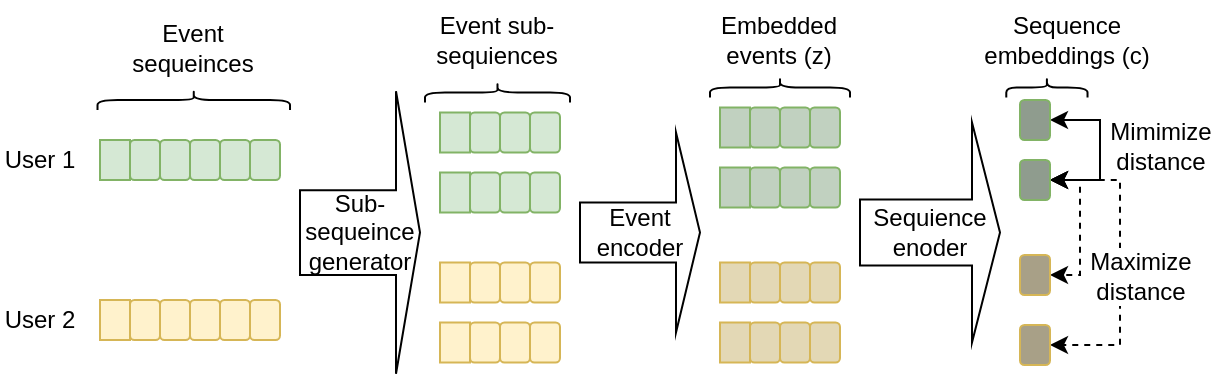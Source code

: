 <mxfile version="12.4.2" type="device" pages="1"><diagram id="IPytGCGurdCVuutVTRu7" name="Page-1"><mxGraphModel dx="1246" dy="971" grid="1" gridSize="10" guides="1" tooltips="1" connect="1" arrows="1" fold="1" page="1" pageScale="1" pageWidth="1169" pageHeight="827" math="0" shadow="0"><root><mxCell id="0"/><mxCell id="1" parent="0"/><mxCell id="b0vI7ONN-JQgdt3cu2z1-1" value="" style="rounded=1;whiteSpace=wrap;html=1;fillColor=#d5e8d4;strokeColor=#82b366;gradientColor=none;arcSize=0;" vertex="1" parent="1"><mxGeometry x="250" y="190" width="15" height="20" as="geometry"/></mxCell><mxCell id="b0vI7ONN-JQgdt3cu2z1-2" value="" style="rounded=1;whiteSpace=wrap;html=1;fillColor=#d5e8d4;strokeColor=#82b366;gradientColor=none;" vertex="1" parent="1"><mxGeometry x="265" y="190" width="15" height="20" as="geometry"/></mxCell><mxCell id="b0vI7ONN-JQgdt3cu2z1-3" value="" style="rounded=1;whiteSpace=wrap;html=1;fillColor=#d5e8d4;strokeColor=#82b366;gradientColor=none;" vertex="1" parent="1"><mxGeometry x="280" y="190" width="15" height="20" as="geometry"/></mxCell><mxCell id="b0vI7ONN-JQgdt3cu2z1-4" value="" style="rounded=1;whiteSpace=wrap;html=1;fillColor=#d5e8d4;strokeColor=#82b366;gradientColor=none;" vertex="1" parent="1"><mxGeometry x="295" y="190" width="15" height="20" as="geometry"/></mxCell><mxCell id="b0vI7ONN-JQgdt3cu2z1-5" value="" style="rounded=1;whiteSpace=wrap;html=1;fillColor=#d5e8d4;strokeColor=#82b366;gradientColor=none;" vertex="1" parent="1"><mxGeometry x="310" y="190" width="15" height="20" as="geometry"/></mxCell><mxCell id="b0vI7ONN-JQgdt3cu2z1-6" value="" style="rounded=1;whiteSpace=wrap;html=1;fillColor=#d5e8d4;strokeColor=#82b366;gradientColor=none;" vertex="1" parent="1"><mxGeometry x="325" y="190" width="15" height="20" as="geometry"/></mxCell><mxCell id="b0vI7ONN-JQgdt3cu2z1-30" value="Event encoder" style="shape=singleArrow;whiteSpace=wrap;html=1;gradientColor=none;" vertex="1" parent="1"><mxGeometry x="490" y="186.25" width="60" height="100" as="geometry"/></mxCell><mxCell id="b0vI7ONN-JQgdt3cu2z1-31" value="Sub-sequeince generator" style="shape=singleArrow;whiteSpace=wrap;html=1;gradientColor=none;" vertex="1" parent="1"><mxGeometry x="350" y="165.63" width="60" height="141.25" as="geometry"/></mxCell><mxCell id="b0vI7ONN-JQgdt3cu2z1-51" value="" style="rounded=1;whiteSpace=wrap;html=1;fillColor=#fff2cc;strokeColor=#d6b656;arcSize=0;" vertex="1" parent="1"><mxGeometry x="250" y="270" width="15" height="20" as="geometry"/></mxCell><mxCell id="b0vI7ONN-JQgdt3cu2z1-52" value="" style="rounded=1;whiteSpace=wrap;html=1;fillColor=#fff2cc;strokeColor=#d6b656;" vertex="1" parent="1"><mxGeometry x="265" y="270" width="15" height="20" as="geometry"/></mxCell><mxCell id="b0vI7ONN-JQgdt3cu2z1-53" value="" style="rounded=1;whiteSpace=wrap;html=1;fillColor=#fff2cc;strokeColor=#d6b656;" vertex="1" parent="1"><mxGeometry x="280" y="270" width="15" height="20" as="geometry"/></mxCell><mxCell id="b0vI7ONN-JQgdt3cu2z1-54" value="" style="rounded=1;whiteSpace=wrap;html=1;fillColor=#fff2cc;strokeColor=#d6b656;" vertex="1" parent="1"><mxGeometry x="295" y="270" width="15" height="20" as="geometry"/></mxCell><mxCell id="b0vI7ONN-JQgdt3cu2z1-55" value="" style="rounded=1;whiteSpace=wrap;html=1;fillColor=#fff2cc;strokeColor=#d6b656;" vertex="1" parent="1"><mxGeometry x="310" y="270" width="15" height="20" as="geometry"/></mxCell><mxCell id="b0vI7ONN-JQgdt3cu2z1-56" value="" style="rounded=1;whiteSpace=wrap;html=1;fillColor=#fff2cc;strokeColor=#d6b656;" vertex="1" parent="1"><mxGeometry x="325" y="270" width="15" height="20" as="geometry"/></mxCell><mxCell id="b0vI7ONN-JQgdt3cu2z1-57" value="" style="rounded=1;whiteSpace=wrap;html=1;fillColor=#d5e8d4;strokeColor=#82b366;gradientColor=none;arcSize=0;" vertex="1" parent="1"><mxGeometry x="420" y="176.25" width="15" height="20" as="geometry"/></mxCell><mxCell id="b0vI7ONN-JQgdt3cu2z1-58" value="" style="rounded=1;whiteSpace=wrap;html=1;fillColor=#d5e8d4;strokeColor=#82b366;gradientColor=none;" vertex="1" parent="1"><mxGeometry x="435" y="176.25" width="15" height="20" as="geometry"/></mxCell><mxCell id="b0vI7ONN-JQgdt3cu2z1-59" value="" style="rounded=1;whiteSpace=wrap;html=1;fillColor=#d5e8d4;strokeColor=#82b366;gradientColor=none;" vertex="1" parent="1"><mxGeometry x="450" y="176.25" width="15" height="20" as="geometry"/></mxCell><mxCell id="b0vI7ONN-JQgdt3cu2z1-60" value="" style="rounded=1;whiteSpace=wrap;html=1;fillColor=#d5e8d4;strokeColor=#82b366;gradientColor=none;" vertex="1" parent="1"><mxGeometry x="465" y="176.25" width="15" height="20" as="geometry"/></mxCell><mxCell id="b0vI7ONN-JQgdt3cu2z1-61" value="" style="rounded=1;whiteSpace=wrap;html=1;fillColor=#d5e8d4;strokeColor=#82b366;gradientColor=none;arcSize=0;" vertex="1" parent="1"><mxGeometry x="420" y="206.25" width="15" height="20" as="geometry"/></mxCell><mxCell id="b0vI7ONN-JQgdt3cu2z1-62" value="" style="rounded=1;whiteSpace=wrap;html=1;fillColor=#d5e8d4;strokeColor=#82b366;gradientColor=none;" vertex="1" parent="1"><mxGeometry x="435" y="206.25" width="15" height="20" as="geometry"/></mxCell><mxCell id="b0vI7ONN-JQgdt3cu2z1-63" value="" style="rounded=1;whiteSpace=wrap;html=1;fillColor=#d5e8d4;strokeColor=#82b366;gradientColor=none;" vertex="1" parent="1"><mxGeometry x="450" y="206.25" width="15" height="20" as="geometry"/></mxCell><mxCell id="b0vI7ONN-JQgdt3cu2z1-64" value="" style="rounded=1;whiteSpace=wrap;html=1;fillColor=#d5e8d4;strokeColor=#82b366;gradientColor=none;" vertex="1" parent="1"><mxGeometry x="465" y="206.25" width="15" height="20" as="geometry"/></mxCell><mxCell id="b0vI7ONN-JQgdt3cu2z1-65" value="" style="rounded=1;whiteSpace=wrap;html=1;fillColor=#fff2cc;strokeColor=#d6b656;arcSize=0;" vertex="1" parent="1"><mxGeometry x="420" y="251.25" width="15" height="20" as="geometry"/></mxCell><mxCell id="b0vI7ONN-JQgdt3cu2z1-66" value="" style="rounded=1;whiteSpace=wrap;html=1;fillColor=#fff2cc;strokeColor=#d6b656;" vertex="1" parent="1"><mxGeometry x="435" y="251.25" width="15" height="20" as="geometry"/></mxCell><mxCell id="b0vI7ONN-JQgdt3cu2z1-67" value="" style="rounded=1;whiteSpace=wrap;html=1;fillColor=#fff2cc;strokeColor=#d6b656;" vertex="1" parent="1"><mxGeometry x="450" y="251.25" width="15" height="20" as="geometry"/></mxCell><mxCell id="b0vI7ONN-JQgdt3cu2z1-68" value="" style="rounded=1;whiteSpace=wrap;html=1;fillColor=#fff2cc;strokeColor=#d6b656;" vertex="1" parent="1"><mxGeometry x="465" y="251.25" width="15" height="20" as="geometry"/></mxCell><mxCell id="b0vI7ONN-JQgdt3cu2z1-69" value="" style="rounded=1;whiteSpace=wrap;html=1;fillColor=#fff2cc;strokeColor=#d6b656;arcSize=0;" vertex="1" parent="1"><mxGeometry x="420" y="281.25" width="15" height="20" as="geometry"/></mxCell><mxCell id="b0vI7ONN-JQgdt3cu2z1-70" value="" style="rounded=1;whiteSpace=wrap;html=1;fillColor=#fff2cc;strokeColor=#d6b656;" vertex="1" parent="1"><mxGeometry x="435" y="281.25" width="15" height="20" as="geometry"/></mxCell><mxCell id="b0vI7ONN-JQgdt3cu2z1-71" value="" style="rounded=1;whiteSpace=wrap;html=1;fillColor=#fff2cc;strokeColor=#d6b656;" vertex="1" parent="1"><mxGeometry x="450" y="281.25" width="15" height="20" as="geometry"/></mxCell><mxCell id="b0vI7ONN-JQgdt3cu2z1-72" value="" style="rounded=1;whiteSpace=wrap;html=1;fillColor=#fff2cc;strokeColor=#d6b656;" vertex="1" parent="1"><mxGeometry x="465" y="281.25" width="15" height="20" as="geometry"/></mxCell><mxCell id="b0vI7ONN-JQgdt3cu2z1-74" value="Sequience enoder" style="shape=singleArrow;whiteSpace=wrap;html=1;gradientColor=none;" vertex="1" parent="1"><mxGeometry x="630" y="181.25" width="70" height="110" as="geometry"/></mxCell><mxCell id="b0vI7ONN-JQgdt3cu2z1-84" value="" style="rounded=1;whiteSpace=wrap;html=1;fillColor=#C1D1C0;strokeColor=#82b366;gradientColor=none;arcSize=0;" vertex="1" parent="1"><mxGeometry x="560" y="173.75" width="15" height="20" as="geometry"/></mxCell><mxCell id="b0vI7ONN-JQgdt3cu2z1-85" value="" style="rounded=1;whiteSpace=wrap;html=1;fillColor=#C1D1C0;strokeColor=#82b366;gradientColor=none;" vertex="1" parent="1"><mxGeometry x="575" y="173.75" width="15" height="20" as="geometry"/></mxCell><mxCell id="b0vI7ONN-JQgdt3cu2z1-86" value="" style="rounded=1;whiteSpace=wrap;html=1;fillColor=#C1D1C0;strokeColor=#82b366;gradientColor=none;" vertex="1" parent="1"><mxGeometry x="590" y="173.75" width="15" height="20" as="geometry"/></mxCell><mxCell id="b0vI7ONN-JQgdt3cu2z1-87" value="" style="rounded=1;whiteSpace=wrap;html=1;fillColor=#C1D1C0;strokeColor=#82b366;gradientColor=none;" vertex="1" parent="1"><mxGeometry x="605" y="173.75" width="15" height="20" as="geometry"/></mxCell><mxCell id="b0vI7ONN-JQgdt3cu2z1-88" value="" style="rounded=1;whiteSpace=wrap;html=1;fillColor=#C1D1C0;strokeColor=#82b366;gradientColor=none;arcSize=0;" vertex="1" parent="1"><mxGeometry x="560" y="203.75" width="15" height="20" as="geometry"/></mxCell><mxCell id="b0vI7ONN-JQgdt3cu2z1-89" value="" style="rounded=1;whiteSpace=wrap;html=1;fillColor=#C1D1C0;strokeColor=#82b366;gradientColor=none;" vertex="1" parent="1"><mxGeometry x="575" y="203.75" width="15" height="20" as="geometry"/></mxCell><mxCell id="b0vI7ONN-JQgdt3cu2z1-90" value="" style="rounded=1;whiteSpace=wrap;html=1;fillColor=#C1D1C0;strokeColor=#82b366;gradientColor=none;" vertex="1" parent="1"><mxGeometry x="590" y="203.75" width="15" height="20" as="geometry"/></mxCell><mxCell id="b0vI7ONN-JQgdt3cu2z1-91" value="" style="rounded=1;whiteSpace=wrap;html=1;fillColor=#C1D1C0;strokeColor=#82b366;gradientColor=none;" vertex="1" parent="1"><mxGeometry x="605" y="203.75" width="15" height="20" as="geometry"/></mxCell><mxCell id="b0vI7ONN-JQgdt3cu2z1-92" value="" style="rounded=1;whiteSpace=wrap;html=1;fillColor=#E3D8B5;strokeColor=#d6b656;arcSize=0;" vertex="1" parent="1"><mxGeometry x="560" y="251.25" width="15" height="20" as="geometry"/></mxCell><mxCell id="b0vI7ONN-JQgdt3cu2z1-93" value="" style="rounded=1;whiteSpace=wrap;html=1;fillColor=#E3D8B5;strokeColor=#d6b656;" vertex="1" parent="1"><mxGeometry x="575" y="251.25" width="15" height="20" as="geometry"/></mxCell><mxCell id="b0vI7ONN-JQgdt3cu2z1-94" value="" style="rounded=1;whiteSpace=wrap;html=1;fillColor=#E3D8B5;strokeColor=#d6b656;" vertex="1" parent="1"><mxGeometry x="590" y="251.25" width="15" height="20" as="geometry"/></mxCell><mxCell id="b0vI7ONN-JQgdt3cu2z1-95" value="" style="rounded=1;whiteSpace=wrap;html=1;fillColor=#E3D8B5;strokeColor=#d6b656;" vertex="1" parent="1"><mxGeometry x="605" y="251.25" width="15" height="20" as="geometry"/></mxCell><mxCell id="b0vI7ONN-JQgdt3cu2z1-96" value="" style="rounded=1;whiteSpace=wrap;html=1;fillColor=#E3D8B5;strokeColor=#d6b656;arcSize=0;" vertex="1" parent="1"><mxGeometry x="560" y="281.25" width="15" height="20" as="geometry"/></mxCell><mxCell id="b0vI7ONN-JQgdt3cu2z1-97" value="" style="rounded=1;whiteSpace=wrap;html=1;fillColor=#E3D8B5;strokeColor=#d6b656;" vertex="1" parent="1"><mxGeometry x="575" y="281.25" width="15" height="20" as="geometry"/></mxCell><mxCell id="b0vI7ONN-JQgdt3cu2z1-98" value="" style="rounded=1;whiteSpace=wrap;html=1;fillColor=#E3D8B5;strokeColor=#d6b656;" vertex="1" parent="1"><mxGeometry x="590" y="281.25" width="15" height="20" as="geometry"/></mxCell><mxCell id="b0vI7ONN-JQgdt3cu2z1-99" value="" style="rounded=1;whiteSpace=wrap;html=1;fillColor=#E3D8B5;strokeColor=#d6b656;" vertex="1" parent="1"><mxGeometry x="605" y="281.25" width="15" height="20" as="geometry"/></mxCell><mxCell id="b0vI7ONN-JQgdt3cu2z1-110" style="edgeStyle=orthogonalEdgeStyle;rounded=0;orthogonalLoop=1;jettySize=auto;html=1;entryX=1;entryY=0.5;entryDx=0;entryDy=0;startArrow=classic;startFill=1;exitX=1;exitY=0.5;exitDx=0;exitDy=0;" edge="1" parent="1" source="b0vI7ONN-JQgdt3cu2z1-101" target="b0vI7ONN-JQgdt3cu2z1-102"><mxGeometry relative="1" as="geometry"><Array as="points"><mxPoint x="750" y="180.5"/><mxPoint x="750" y="210.5"/></Array></mxGeometry></mxCell><mxCell id="b0vI7ONN-JQgdt3cu2z1-113" value="Mimimize&lt;br&gt;distance" style="text;html=1;align=center;verticalAlign=middle;resizable=0;points=[];;labelBackgroundColor=#ffffff;" vertex="1" connectable="0" parent="b0vI7ONN-JQgdt3cu2z1-110"><mxGeometry x="-0.386" y="-8" relative="1" as="geometry"><mxPoint x="30.57" y="4.43" as="offset"/></mxGeometry></mxCell><mxCell id="b0vI7ONN-JQgdt3cu2z1-101" value="" style="rounded=1;whiteSpace=wrap;html=1;fillColor=#8F9C8E;strokeColor=#82b366;gradientColor=none;" vertex="1" parent="1"><mxGeometry x="710" y="170" width="15" height="20" as="geometry"/></mxCell><mxCell id="b0vI7ONN-JQgdt3cu2z1-105" style="edgeStyle=orthogonalEdgeStyle;rounded=0;orthogonalLoop=1;jettySize=auto;html=1;startArrow=classic;startFill=1;dashed=1;" edge="1" parent="1" source="b0vI7ONN-JQgdt3cu2z1-102" target="b0vI7ONN-JQgdt3cu2z1-103"><mxGeometry relative="1" as="geometry"><Array as="points"><mxPoint x="740" y="209.5"/><mxPoint x="740" y="257.5"/></Array></mxGeometry></mxCell><mxCell id="b0vI7ONN-JQgdt3cu2z1-106" style="edgeStyle=orthogonalEdgeStyle;rounded=0;orthogonalLoop=1;jettySize=auto;html=1;entryX=1;entryY=0.5;entryDx=0;entryDy=0;dashed=1;startArrow=classic;startFill=1;" edge="1" parent="1" source="b0vI7ONN-JQgdt3cu2z1-102" target="b0vI7ONN-JQgdt3cu2z1-104"><mxGeometry relative="1" as="geometry"><Array as="points"><mxPoint x="760" y="209.5"/><mxPoint x="760" y="292.5"/></Array></mxGeometry></mxCell><mxCell id="b0vI7ONN-JQgdt3cu2z1-114" value="Maximize&lt;br&gt;distance" style="text;html=1;align=center;verticalAlign=middle;resizable=0;points=[];;labelBackgroundColor=#ffffff;" vertex="1" connectable="0" parent="b0vI7ONN-JQgdt3cu2z1-106"><mxGeometry x="-0.005" y="1" relative="1" as="geometry"><mxPoint x="8.71" y="6.43" as="offset"/></mxGeometry></mxCell><mxCell id="b0vI7ONN-JQgdt3cu2z1-102" value="" style="rounded=1;whiteSpace=wrap;html=1;fillColor=#8F9C8E;strokeColor=#82b366;gradientColor=none;" vertex="1" parent="1"><mxGeometry x="710" y="200" width="15" height="20" as="geometry"/></mxCell><mxCell id="b0vI7ONN-JQgdt3cu2z1-103" value="" style="rounded=1;whiteSpace=wrap;html=1;fillColor=#A8A087;strokeColor=#d6b656;" vertex="1" parent="1"><mxGeometry x="710" y="247.5" width="15" height="20" as="geometry"/></mxCell><mxCell id="b0vI7ONN-JQgdt3cu2z1-104" value="" style="rounded=1;whiteSpace=wrap;html=1;fillColor=#A8A087;strokeColor=#d6b656;" vertex="1" parent="1"><mxGeometry x="710" y="282.5" width="15" height="20" as="geometry"/></mxCell><mxCell id="b0vI7ONN-JQgdt3cu2z1-115" value="" style="shape=curlyBracket;whiteSpace=wrap;html=1;rounded=1;fillColor=#A8A087;gradientColor=none;rotation=90;" vertex="1" parent="1"><mxGeometry x="585" y="128.75" width="10" height="70" as="geometry"/></mxCell><mxCell id="b0vI7ONN-JQgdt3cu2z1-116" value="" style="shape=curlyBracket;whiteSpace=wrap;html=1;rounded=1;fillColor=#A8A087;gradientColor=none;rotation=90;" vertex="1" parent="1"><mxGeometry x="443.75" y="130" width="10" height="72.5" as="geometry"/></mxCell><mxCell id="b0vI7ONN-JQgdt3cu2z1-117" value="" style="shape=curlyBracket;whiteSpace=wrap;html=1;rounded=1;fillColor=#A8A087;gradientColor=none;rotation=90;" vertex="1" parent="1"><mxGeometry x="291.88" y="121.88" width="10" height="96.25" as="geometry"/></mxCell><mxCell id="b0vI7ONN-JQgdt3cu2z1-118" value="User 1" style="text;html=1;strokeColor=none;fillColor=none;align=center;verticalAlign=middle;whiteSpace=wrap;rounded=0;" vertex="1" parent="1"><mxGeometry x="200" y="190" width="40" height="20" as="geometry"/></mxCell><mxCell id="b0vI7ONN-JQgdt3cu2z1-119" value="User 2" style="text;html=1;strokeColor=none;fillColor=none;align=center;verticalAlign=middle;whiteSpace=wrap;rounded=0;" vertex="1" parent="1"><mxGeometry x="200" y="270" width="40" height="20" as="geometry"/></mxCell><mxCell id="b0vI7ONN-JQgdt3cu2z1-120" value="" style="shape=curlyBracket;whiteSpace=wrap;html=1;rounded=1;fillColor=#A8A087;gradientColor=none;rotation=90;" vertex="1" parent="1"><mxGeometry x="718.45" y="143.45" width="10" height="40.62" as="geometry"/></mxCell><mxCell id="b0vI7ONN-JQgdt3cu2z1-123" value="Event sub-sequiences" style="text;html=1;strokeColor=none;fillColor=none;align=center;verticalAlign=middle;whiteSpace=wrap;rounded=0;" vertex="1" parent="1"><mxGeometry x="413.13" y="120" width="71.25" height="40" as="geometry"/></mxCell><mxCell id="b0vI7ONN-JQgdt3cu2z1-126" value="Event sequeinces" style="text;html=1;strokeColor=none;fillColor=none;align=center;verticalAlign=middle;whiteSpace=wrap;rounded=0;" vertex="1" parent="1"><mxGeometry x="260.32" y="128.75" width="73.12" height="30" as="geometry"/></mxCell><mxCell id="b0vI7ONN-JQgdt3cu2z1-127" value="Embedded events (z)" style="text;html=1;strokeColor=none;fillColor=none;align=center;verticalAlign=middle;whiteSpace=wrap;rounded=0;" vertex="1" parent="1"><mxGeometry x="553.44" y="125" width="73.12" height="30" as="geometry"/></mxCell><mxCell id="b0vI7ONN-JQgdt3cu2z1-128" value="Sequence embeddings (c)" style="text;html=1;strokeColor=none;fillColor=none;align=center;verticalAlign=middle;whiteSpace=wrap;rounded=0;" vertex="1" parent="1"><mxGeometry x="686.89" y="125" width="93.11" height="30" as="geometry"/></mxCell></root></mxGraphModel></diagram></mxfile>